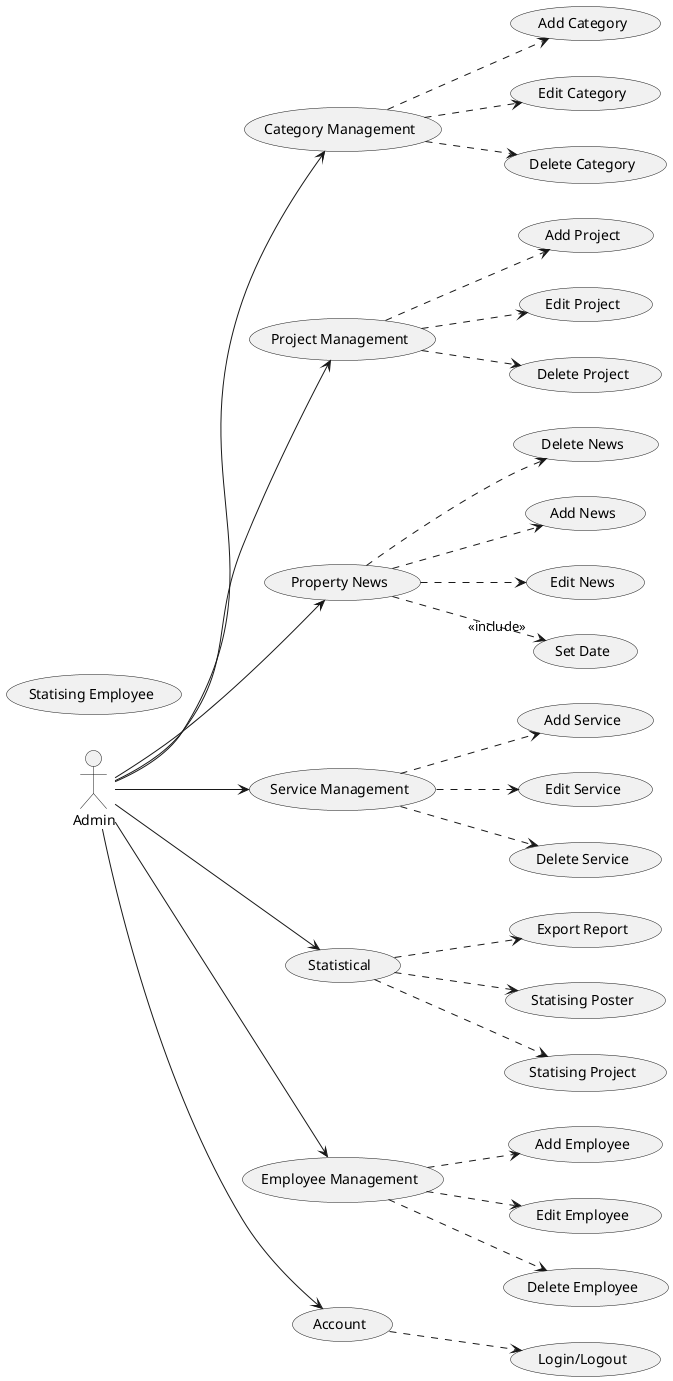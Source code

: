@startuml
left to right direction
skinparam style strictuml
 actor Admin as Ad/'Quản lý'/
 usecase "Category Management" as UCCate /'QL Danh mục'/
 usecase "Project Management" as UCPro /'QLDA BDS'/ 
 usecase "Property News" as UCNew /'Đăng tin'/
 usecase "Service Management" as UCSeM /'Quản lý dịch vụ'/
 usecase "Statistical" as UCSta /'Xem thống kê'/ 
 usecase "Employee Management" as UCEM
 usecase "Account" as UCAcc
 Ad-->(UCAcc)
 Ad-->(UCCate)
 Ad-->(UCPro)    
 Ad-->(UCSta)
 Ad-->(UCNew)
 Ad-->(UCSeM)
 Ad-->(UCEM)
 usecase "Add Category" as UCAdCate
 usecase "Edit Category" as UCEdCate
 usecase "Delete Category" as UCDeCate
 (UCCate)..>(UCAdCate)
 (UCCate)..>(UCEdCate)
 (UCCate)..>(UCDeCate)

 usecase "Add Project" as UCAdPro
 usecase "Edit Project" as UCEdPro
 usecase "Delete Project" as UCDePro
 (UCPro)..>(UCAdPro)
 (UCPro)..>(UCEdPro)
 (UCPro)..>(UCDePro) 
 usecase "Delete News" as UcDeNews

 usecase "Add News" as UcAdNews
 usecase "Edit News" as UcEdNews
 usecase "Set Date"as UCSetDate /'Lên lịch đăng tin'/
 (UCNew)..>"<<include>>"(UCSetDate)
 (UCNew)..>(UcAdNews)
 (UCNew)..>(UcEdNews)
 (UCNew)..>(UcDeNews)
 usecase "Add Service" as UcAdSer
 usecase "Edit Service" as UcEdSer
 usecase "Delete Service" as UcDeSer
 (UCSeM)..> (UcAdSer)
 (UCSeM)..> (UcEdSer)
 (UCSeM)..> (UcDeSer)
 '/Thống kê'/
 usecase "Export Report" as UCExRp
 usecase "Statising Poster" as UCStP/'Thống kê tin đăng'/
 usecase "Statising Employee" as UCStEmp/'Thống kê nhân viên'/
 usecase "Statising Project" as UCStPro/'Thống kê dự án'/

 (UCSta)..>(UCExRp)
 (UCSta)..>(UCStP)
 (UCSta)..>(UCStPro)
usecase "Add Employee" as UcAE
usecase "Edit Employee" as UcEdE
usecase "Delete Employee"as UCDeE
(UCEM)..>(UcAE)
(UCEM)..>(UcEdE)
(UCEM)..>(UCDeE)

usecase "Login/Logout" as UCLog

(UCAcc)..>(UCLog)

@enduml